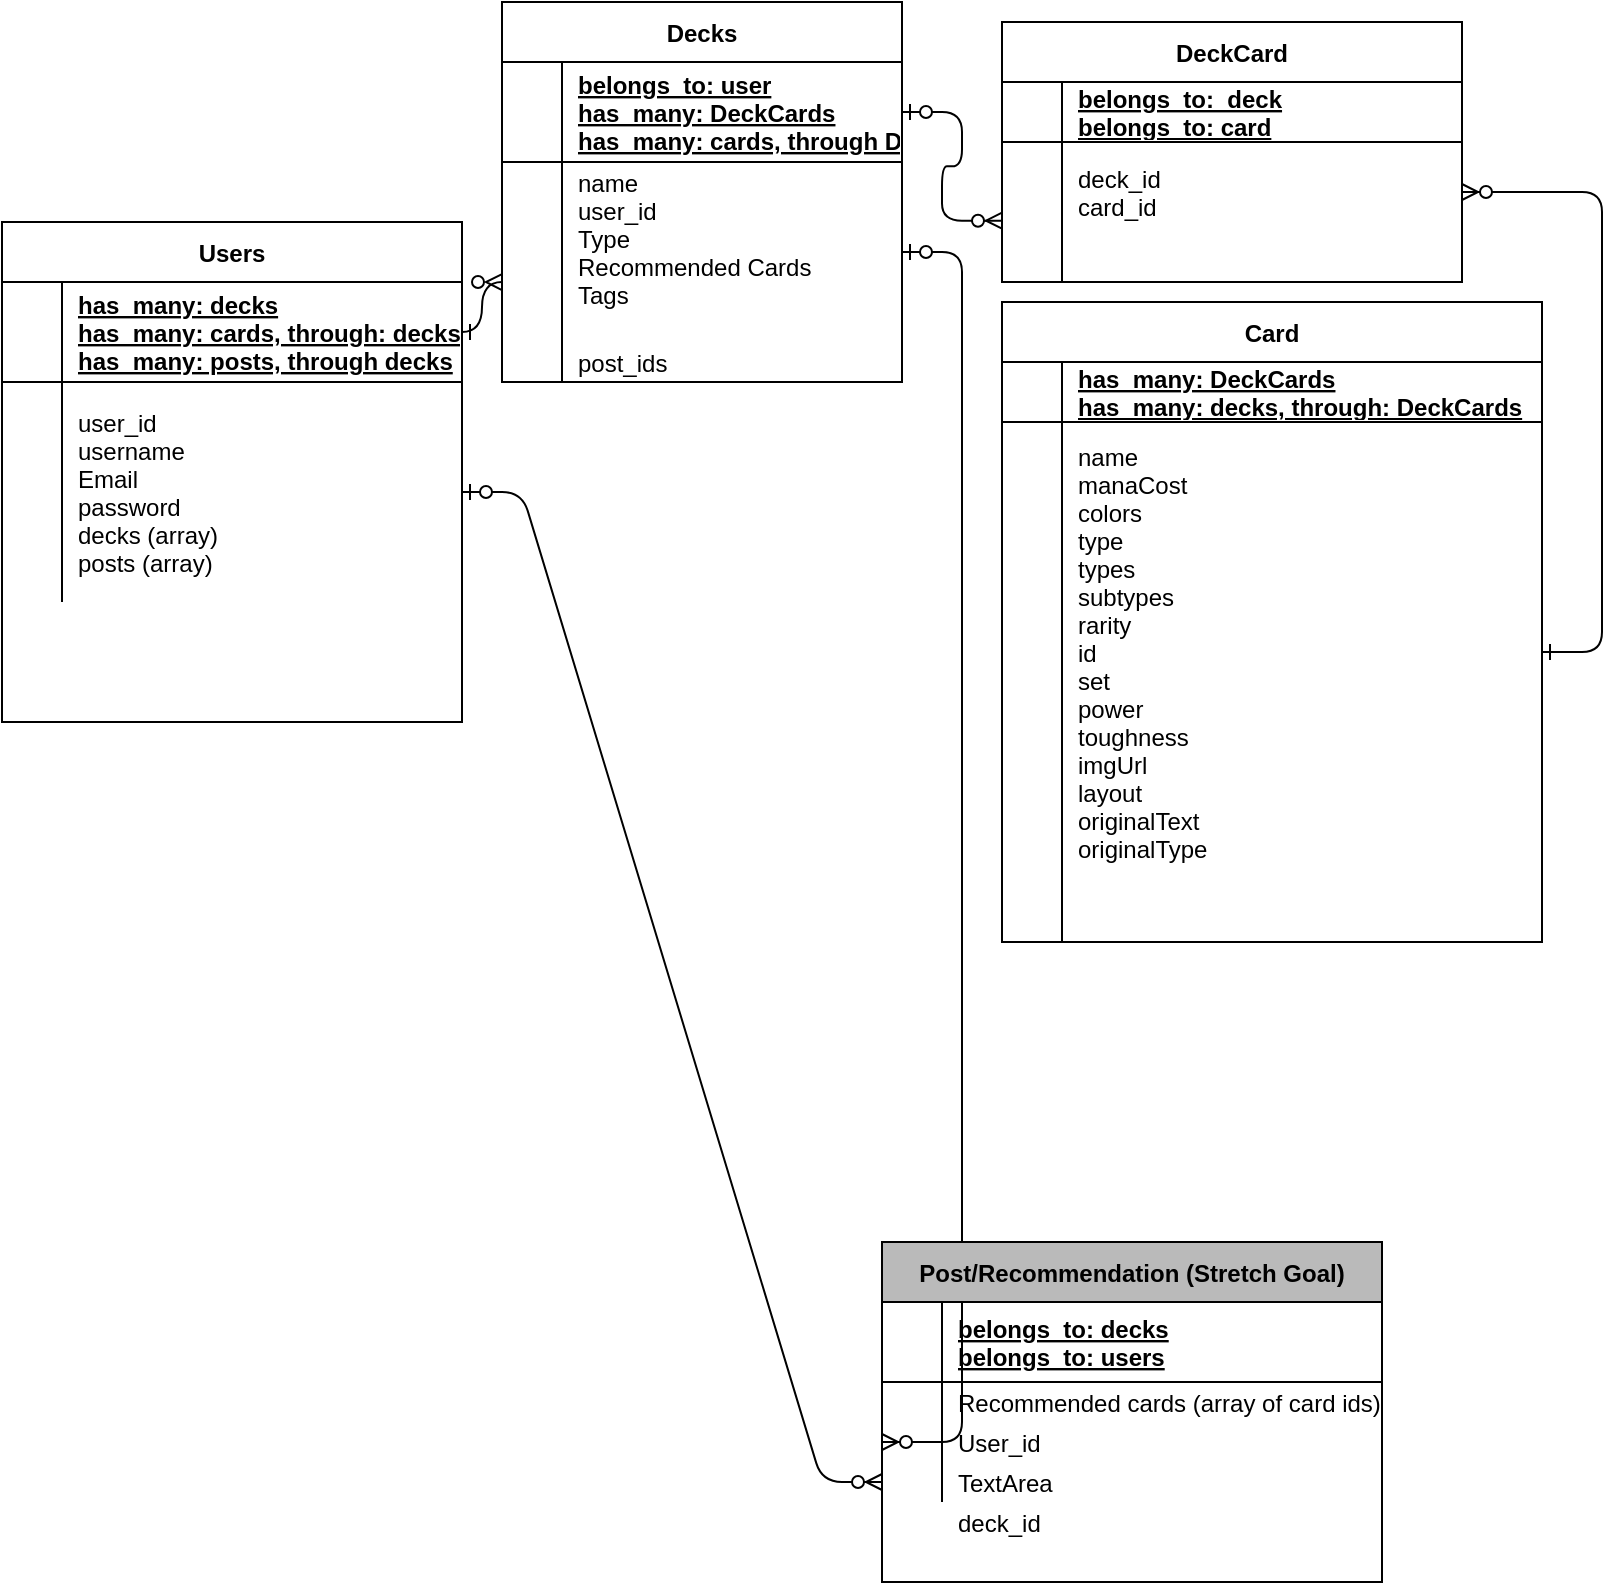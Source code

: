 <mxfile version="13.7.7" type="github"><diagram id="R2lEEEUBdFMjLlhIrx00" name="Page-1"><mxGraphModel dx="851" dy="535" grid="1" gridSize="10" guides="1" tooltips="1" connect="1" arrows="1" fold="1" page="1" pageScale="1" pageWidth="850" pageHeight="1100" math="0" shadow="0" extFonts="Permanent Marker^https://fonts.googleapis.com/css?family=Permanent+Marker"><root><mxCell id="0"/><mxCell id="1" parent="0"/><mxCell id="C-vyLk0tnHw3VtMMgP7b-1" value="" style="endArrow=ERzeroToMany;startArrow=ERone;endFill=1;startFill=0;entryX=0;entryY=0.667;entryDx=0;entryDy=0;entryPerimeter=0;sketch=0;edgeStyle=orthogonalEdgeStyle;curved=1;" parent="1" source="C-vyLk0tnHw3VtMMgP7b-24" target="C-vyLk0tnHw3VtMMgP7b-6" edge="1"><mxGeometry width="100" height="100" relative="1" as="geometry"><mxPoint x="340" y="720" as="sourcePoint"/><mxPoint x="440" y="620" as="targetPoint"/></mxGeometry></mxCell><mxCell id="Ug95TjXtAUkKXRJ6O7FD-9" value="" style="edgeStyle=entityRelationEdgeStyle;fontSize=12;html=1;endArrow=ERzeroToMany;startArrow=ERzeroToOne;strokeColor=#000000;entryX=0;entryY=0.5;entryDx=0;entryDy=0;" edge="1" parent="1" source="C-vyLk0tnHw3VtMMgP7b-6" target="Ug95TjXtAUkKXRJ6O7FD-56"><mxGeometry width="100" height="100" relative="1" as="geometry"><mxPoint x="541" y="130" as="sourcePoint"/><mxPoint x="550" y="320" as="targetPoint"/></mxGeometry></mxCell><mxCell id="C-vyLk0tnHw3VtMMgP7b-2" value="Decks" style="shape=table;startSize=30;container=1;collapsible=1;childLayout=tableLayout;fixedRows=1;rowLines=0;fontStyle=1;align=center;resizeLast=1;" parent="1" vertex="1"><mxGeometry x="260" y="60" width="200" height="190" as="geometry"/></mxCell><mxCell id="C-vyLk0tnHw3VtMMgP7b-3" value="" style="shape=partialRectangle;collapsible=0;dropTarget=0;pointerEvents=0;fillColor=none;points=[[0,0.5],[1,0.5]];portConstraint=eastwest;top=0;left=0;right=0;bottom=1;" parent="C-vyLk0tnHw3VtMMgP7b-2" vertex="1"><mxGeometry y="30" width="200" height="50" as="geometry"/></mxCell><mxCell id="C-vyLk0tnHw3VtMMgP7b-4" value="" style="shape=partialRectangle;overflow=hidden;connectable=0;fillColor=none;top=0;left=0;bottom=0;right=0;fontStyle=1;" parent="C-vyLk0tnHw3VtMMgP7b-3" vertex="1"><mxGeometry width="30" height="50" as="geometry"/></mxCell><mxCell id="C-vyLk0tnHw3VtMMgP7b-5" value="belongs_to: user&#10;has_many: DeckCards&#10;has_many: cards, through DeckCards" style="shape=partialRectangle;overflow=hidden;connectable=0;fillColor=none;top=0;left=0;bottom=0;right=0;align=left;spacingLeft=6;fontStyle=5;" parent="C-vyLk0tnHw3VtMMgP7b-3" vertex="1"><mxGeometry x="30" width="170" height="50" as="geometry"/></mxCell><mxCell id="C-vyLk0tnHw3VtMMgP7b-6" value="" style="shape=partialRectangle;collapsible=0;dropTarget=0;pointerEvents=0;fillColor=none;points=[[0,0.5],[1,0.5]];portConstraint=eastwest;top=0;left=0;right=0;bottom=0;" parent="C-vyLk0tnHw3VtMMgP7b-2" vertex="1"><mxGeometry y="80" width="200" height="90" as="geometry"/></mxCell><mxCell id="C-vyLk0tnHw3VtMMgP7b-7" value="" style="shape=partialRectangle;overflow=hidden;connectable=0;fillColor=none;top=0;left=0;bottom=0;right=0;" parent="C-vyLk0tnHw3VtMMgP7b-6" vertex="1"><mxGeometry width="30" height="90" as="geometry"/></mxCell><mxCell id="C-vyLk0tnHw3VtMMgP7b-8" value="name&#10;user_id&#10;Type&#10;Recommended Cards&#10;Tags&#10;" style="shape=partialRectangle;overflow=hidden;connectable=0;fillColor=none;top=0;left=0;bottom=0;right=0;align=left;spacingLeft=6;" parent="C-vyLk0tnHw3VtMMgP7b-6" vertex="1"><mxGeometry x="30" width="170" height="90" as="geometry"/></mxCell><mxCell id="C-vyLk0tnHw3VtMMgP7b-9" value="" style="shape=partialRectangle;collapsible=0;dropTarget=0;pointerEvents=0;fillColor=none;points=[[0,0.5],[1,0.5]];portConstraint=eastwest;top=0;left=0;right=0;bottom=0;" parent="C-vyLk0tnHw3VtMMgP7b-2" vertex="1"><mxGeometry y="170" width="200" height="20" as="geometry"/></mxCell><mxCell id="C-vyLk0tnHw3VtMMgP7b-10" value="" style="shape=partialRectangle;overflow=hidden;connectable=0;fillColor=none;top=0;left=0;bottom=0;right=0;" parent="C-vyLk0tnHw3VtMMgP7b-9" vertex="1"><mxGeometry width="30" height="20" as="geometry"/></mxCell><mxCell id="C-vyLk0tnHw3VtMMgP7b-11" value="post_ids" style="shape=partialRectangle;overflow=hidden;connectable=0;fillColor=none;top=0;left=0;bottom=0;right=0;align=left;spacingLeft=6;" parent="C-vyLk0tnHw3VtMMgP7b-9" vertex="1"><mxGeometry x="30" width="170" height="20" as="geometry"/></mxCell><mxCell id="Ug95TjXtAUkKXRJ6O7FD-70" value="DeckCard" style="shape=table;startSize=30;container=1;collapsible=1;childLayout=tableLayout;fixedRows=1;rowLines=0;fontStyle=1;align=center;resizeLast=1;" vertex="1" parent="1"><mxGeometry x="510" y="70" width="230" height="130" as="geometry"/></mxCell><mxCell id="Ug95TjXtAUkKXRJ6O7FD-71" value="" style="shape=partialRectangle;collapsible=0;dropTarget=0;pointerEvents=0;fillColor=none;points=[[0,0.5],[1,0.5]];portConstraint=eastwest;top=0;left=0;right=0;bottom=1;" vertex="1" parent="Ug95TjXtAUkKXRJ6O7FD-70"><mxGeometry y="30" width="230" height="30" as="geometry"/></mxCell><mxCell id="Ug95TjXtAUkKXRJ6O7FD-72" value="" style="shape=partialRectangle;overflow=hidden;connectable=0;fillColor=none;top=0;left=0;bottom=0;right=0;fontStyle=1;" vertex="1" parent="Ug95TjXtAUkKXRJ6O7FD-71"><mxGeometry width="30" height="30" as="geometry"/></mxCell><mxCell id="Ug95TjXtAUkKXRJ6O7FD-73" value="belongs_to:_deck&#10;belongs_to: card" style="shape=partialRectangle;overflow=hidden;connectable=0;fillColor=none;top=0;left=0;bottom=0;right=0;align=left;spacingLeft=6;fontStyle=5;" vertex="1" parent="Ug95TjXtAUkKXRJ6O7FD-71"><mxGeometry x="30" width="200" height="30" as="geometry"/></mxCell><mxCell id="Ug95TjXtAUkKXRJ6O7FD-74" value="" style="shape=partialRectangle;collapsible=0;dropTarget=0;pointerEvents=0;fillColor=none;points=[[0,0.5],[1,0.5]];portConstraint=eastwest;top=0;left=0;right=0;bottom=0;" vertex="1" parent="Ug95TjXtAUkKXRJ6O7FD-70"><mxGeometry y="60" width="230" height="50" as="geometry"/></mxCell><mxCell id="Ug95TjXtAUkKXRJ6O7FD-75" value="" style="shape=partialRectangle;overflow=hidden;connectable=0;fillColor=none;top=0;left=0;bottom=0;right=0;" vertex="1" parent="Ug95TjXtAUkKXRJ6O7FD-74"><mxGeometry width="30" height="50" as="geometry"/></mxCell><mxCell id="Ug95TjXtAUkKXRJ6O7FD-76" value="deck_id&#10;card_id" style="shape=partialRectangle;overflow=hidden;connectable=0;fillColor=none;top=0;left=0;bottom=0;right=0;align=left;spacingLeft=6;" vertex="1" parent="Ug95TjXtAUkKXRJ6O7FD-74"><mxGeometry x="30" width="200" height="50" as="geometry"/></mxCell><mxCell id="Ug95TjXtAUkKXRJ6O7FD-77" value="" style="shape=partialRectangle;collapsible=0;dropTarget=0;pointerEvents=0;fillColor=none;points=[[0,0.5],[1,0.5]];portConstraint=eastwest;top=0;left=0;right=0;bottom=0;" vertex="1" parent="Ug95TjXtAUkKXRJ6O7FD-70"><mxGeometry y="110" width="230" height="20" as="geometry"/></mxCell><mxCell id="Ug95TjXtAUkKXRJ6O7FD-78" value="" style="shape=partialRectangle;overflow=hidden;connectable=0;fillColor=none;top=0;left=0;bottom=0;right=0;" vertex="1" parent="Ug95TjXtAUkKXRJ6O7FD-77"><mxGeometry width="30" height="20" as="geometry"/></mxCell><mxCell id="Ug95TjXtAUkKXRJ6O7FD-79" value="" style="shape=partialRectangle;overflow=hidden;connectable=0;fillColor=none;top=0;left=0;bottom=0;right=0;align=left;spacingLeft=6;" vertex="1" parent="Ug95TjXtAUkKXRJ6O7FD-77"><mxGeometry x="30" width="200" height="20" as="geometry"/></mxCell><mxCell id="C-vyLk0tnHw3VtMMgP7b-13" value="Card" style="shape=table;startSize=30;container=1;collapsible=1;childLayout=tableLayout;fixedRows=1;rowLines=0;fontStyle=1;align=center;resizeLast=1;" parent="1" vertex="1"><mxGeometry x="510" y="210" width="270" height="320" as="geometry"/></mxCell><mxCell id="C-vyLk0tnHw3VtMMgP7b-14" value="" style="shape=partialRectangle;collapsible=0;dropTarget=0;pointerEvents=0;fillColor=none;points=[[0,0.5],[1,0.5]];portConstraint=eastwest;top=0;left=0;right=0;bottom=1;" parent="C-vyLk0tnHw3VtMMgP7b-13" vertex="1"><mxGeometry y="30" width="270" height="30" as="geometry"/></mxCell><mxCell id="C-vyLk0tnHw3VtMMgP7b-15" value="" style="shape=partialRectangle;overflow=hidden;connectable=0;fillColor=none;top=0;left=0;bottom=0;right=0;fontStyle=1;" parent="C-vyLk0tnHw3VtMMgP7b-14" vertex="1"><mxGeometry width="30" height="30" as="geometry"/></mxCell><mxCell id="C-vyLk0tnHw3VtMMgP7b-16" value="has_many: DeckCards&#10;has_many: decks, through: DeckCards" style="shape=partialRectangle;overflow=hidden;connectable=0;fillColor=none;top=0;left=0;bottom=0;right=0;align=left;spacingLeft=6;fontStyle=5;" parent="C-vyLk0tnHw3VtMMgP7b-14" vertex="1"><mxGeometry x="30" width="240" height="30" as="geometry"/></mxCell><mxCell id="C-vyLk0tnHw3VtMMgP7b-17" value="" style="shape=partialRectangle;collapsible=0;dropTarget=0;pointerEvents=0;fillColor=none;points=[[0,0.5],[1,0.5]];portConstraint=eastwest;top=0;left=0;right=0;bottom=0;" parent="C-vyLk0tnHw3VtMMgP7b-13" vertex="1"><mxGeometry y="60" width="270" height="230" as="geometry"/></mxCell><mxCell id="C-vyLk0tnHw3VtMMgP7b-18" value="" style="shape=partialRectangle;overflow=hidden;connectable=0;fillColor=none;top=0;left=0;bottom=0;right=0;" parent="C-vyLk0tnHw3VtMMgP7b-17" vertex="1"><mxGeometry width="30" height="230" as="geometry"/></mxCell><mxCell id="C-vyLk0tnHw3VtMMgP7b-19" value="name&#10;manaCost&#10;colors&#10;type&#10;types&#10;subtypes&#10;rarity&#10;id&#10;set&#10;power&#10;toughness&#10;imgUrl&#10;layout&#10;originalText&#10;originalType" style="shape=partialRectangle;overflow=hidden;connectable=0;fillColor=none;top=0;left=0;bottom=0;right=0;align=left;spacingLeft=6;" parent="C-vyLk0tnHw3VtMMgP7b-17" vertex="1"><mxGeometry x="30" width="240" height="230" as="geometry"/></mxCell><mxCell id="C-vyLk0tnHw3VtMMgP7b-20" value="" style="shape=partialRectangle;collapsible=0;dropTarget=0;pointerEvents=0;fillColor=none;points=[[0,0.5],[1,0.5]];portConstraint=eastwest;top=0;left=0;right=0;bottom=0;" parent="C-vyLk0tnHw3VtMMgP7b-13" vertex="1"><mxGeometry y="290" width="270" height="30" as="geometry"/></mxCell><mxCell id="C-vyLk0tnHw3VtMMgP7b-21" value="" style="shape=partialRectangle;overflow=hidden;connectable=0;fillColor=none;top=0;left=0;bottom=0;right=0;" parent="C-vyLk0tnHw3VtMMgP7b-20" vertex="1"><mxGeometry width="30" height="30" as="geometry"/></mxCell><mxCell id="C-vyLk0tnHw3VtMMgP7b-22" value="" style="shape=partialRectangle;overflow=hidden;connectable=0;fillColor=none;top=0;left=0;bottom=0;right=0;align=left;spacingLeft=6;" parent="C-vyLk0tnHw3VtMMgP7b-20" vertex="1"><mxGeometry x="30" width="240" height="30" as="geometry"/></mxCell><mxCell id="Ug95TjXtAUkKXRJ6O7FD-68" value="deck_id" style="shape=partialRectangle;connectable=0;fillColor=none;top=0;left=0;bottom=0;right=0;align=left;spacingLeft=6;overflow=hidden;" vertex="1" parent="1"><mxGeometry x="480" y="810" width="210" height="20" as="geometry"/></mxCell><mxCell id="C-vyLk0tnHw3VtMMgP7b-23" value="Users" style="shape=table;startSize=30;container=1;collapsible=1;childLayout=tableLayout;fixedRows=1;rowLines=0;fontStyle=1;align=center;resizeLast=1;" parent="1" vertex="1"><mxGeometry x="10" y="170" width="230" height="250" as="geometry"/></mxCell><mxCell id="C-vyLk0tnHw3VtMMgP7b-24" value="" style="shape=partialRectangle;collapsible=0;dropTarget=0;pointerEvents=0;fillColor=none;points=[[0,0.5],[1,0.5]];portConstraint=eastwest;top=0;left=0;right=0;bottom=1;" parent="C-vyLk0tnHw3VtMMgP7b-23" vertex="1"><mxGeometry y="30" width="230" height="50" as="geometry"/></mxCell><mxCell id="C-vyLk0tnHw3VtMMgP7b-25" value="" style="shape=partialRectangle;overflow=hidden;connectable=0;fillColor=none;top=0;left=0;bottom=0;right=0;fontStyle=1;" parent="C-vyLk0tnHw3VtMMgP7b-24" vertex="1"><mxGeometry width="30" height="50" as="geometry"/></mxCell><mxCell id="C-vyLk0tnHw3VtMMgP7b-26" value="has_many: decks&#10;has_many: cards, through: decks&#10;has_many: posts, through decks" style="shape=partialRectangle;overflow=hidden;connectable=0;fillColor=none;top=0;left=0;bottom=0;right=0;align=left;spacingLeft=6;fontStyle=5;" parent="C-vyLk0tnHw3VtMMgP7b-24" vertex="1"><mxGeometry x="30" width="200" height="50" as="geometry"/></mxCell><mxCell id="C-vyLk0tnHw3VtMMgP7b-27" value="" style="shape=partialRectangle;collapsible=0;dropTarget=0;pointerEvents=0;fillColor=none;points=[[0,0.5],[1,0.5]];portConstraint=eastwest;top=0;left=0;right=0;bottom=0;" parent="C-vyLk0tnHw3VtMMgP7b-23" vertex="1"><mxGeometry y="80" width="230" height="110" as="geometry"/></mxCell><mxCell id="C-vyLk0tnHw3VtMMgP7b-28" value="" style="shape=partialRectangle;overflow=hidden;connectable=0;fillColor=none;top=0;left=0;bottom=0;right=0;" parent="C-vyLk0tnHw3VtMMgP7b-27" vertex="1"><mxGeometry width="30" height="110" as="geometry"/></mxCell><mxCell id="C-vyLk0tnHw3VtMMgP7b-29" value="user_id&#10;username&#10;Email&#10;password&#10;decks (array)&#10;posts (array)" style="shape=partialRectangle;overflow=hidden;connectable=0;fillColor=none;top=0;left=0;bottom=0;right=0;align=left;spacingLeft=6;" parent="C-vyLk0tnHw3VtMMgP7b-27" vertex="1"><mxGeometry x="30" width="200" height="110" as="geometry"/></mxCell><mxCell id="Ug95TjXtAUkKXRJ6O7FD-80" value="" style="edgeStyle=entityRelationEdgeStyle;fontSize=12;html=1;endArrow=ERzeroToMany;startArrow=ERzeroToOne;strokeColor=#000000;entryX=0;entryY=0.5;entryDx=0;entryDy=0;" edge="1" parent="1" source="C-vyLk0tnHw3VtMMgP7b-27" target="Ug95TjXtAUkKXRJ6O7FD-59"><mxGeometry width="100" height="100" relative="1" as="geometry"><mxPoint x="450" y="205" as="sourcePoint"/><mxPoint x="590" y="500" as="targetPoint"/></mxGeometry></mxCell><mxCell id="Ug95TjXtAUkKXRJ6O7FD-81" value="" style="edgeStyle=entityRelationEdgeStyle;fontSize=12;html=1;endArrow=ERzeroToMany;startArrow=ERzeroToOne;strokeColor=#000000;entryX=0;entryY=0.787;entryDx=0;entryDy=0;entryPerimeter=0;exitX=1;exitY=0.5;exitDx=0;exitDy=0;" edge="1" parent="1" source="C-vyLk0tnHw3VtMMgP7b-3" target="Ug95TjXtAUkKXRJ6O7FD-74"><mxGeometry width="100" height="100" relative="1" as="geometry"><mxPoint x="520" y="90" as="sourcePoint"/><mxPoint x="580" y="405" as="targetPoint"/></mxGeometry></mxCell><mxCell id="C-vyLk0tnHw3VtMMgP7b-12" value="" style="edgeStyle=entityRelationEdgeStyle;endArrow=ERzeroToMany;startArrow=ERone;endFill=1;startFill=0;" parent="1" source="C-vyLk0tnHw3VtMMgP7b-17" target="Ug95TjXtAUkKXRJ6O7FD-74" edge="1"><mxGeometry width="100" height="100" relative="1" as="geometry"><mxPoint x="790" y="110" as="sourcePoint"/><mxPoint x="460" y="205" as="targetPoint"/></mxGeometry></mxCell><mxCell id="Ug95TjXtAUkKXRJ6O7FD-49" value="Post/Recommendation (Stretch Goal)" style="shape=table;startSize=30;container=1;collapsible=1;childLayout=tableLayout;fixedRows=1;rowLines=0;fontStyle=1;align=center;resizeLast=1;rounded=0;fillColor=#BABABA;" vertex="1" parent="1"><mxGeometry x="450" y="680" width="250" height="170" as="geometry"/></mxCell><mxCell id="Ug95TjXtAUkKXRJ6O7FD-50" value="" style="shape=partialRectangle;collapsible=0;dropTarget=0;pointerEvents=0;fillColor=none;top=0;left=0;bottom=1;right=0;points=[[0,0.5],[1,0.5]];portConstraint=eastwest;" vertex="1" parent="Ug95TjXtAUkKXRJ6O7FD-49"><mxGeometry y="30" width="250" height="40" as="geometry"/></mxCell><mxCell id="Ug95TjXtAUkKXRJ6O7FD-51" value="" style="shape=partialRectangle;connectable=0;fillColor=none;top=0;left=0;bottom=0;right=0;fontStyle=1;overflow=hidden;" vertex="1" parent="Ug95TjXtAUkKXRJ6O7FD-50"><mxGeometry width="30" height="40" as="geometry"/></mxCell><mxCell id="Ug95TjXtAUkKXRJ6O7FD-52" value="belongs_to: decks&#10;belongs_to: users" style="shape=partialRectangle;connectable=0;fillColor=none;top=0;left=0;bottom=0;right=0;align=left;spacingLeft=6;fontStyle=5;overflow=hidden;" vertex="1" parent="Ug95TjXtAUkKXRJ6O7FD-50"><mxGeometry x="30" width="220" height="40" as="geometry"/></mxCell><mxCell id="Ug95TjXtAUkKXRJ6O7FD-53" value="" style="shape=partialRectangle;collapsible=0;dropTarget=0;pointerEvents=0;fillColor=none;top=0;left=0;bottom=0;right=0;points=[[0,0.5],[1,0.5]];portConstraint=eastwest;" vertex="1" parent="Ug95TjXtAUkKXRJ6O7FD-49"><mxGeometry y="70" width="250" height="20" as="geometry"/></mxCell><mxCell id="Ug95TjXtAUkKXRJ6O7FD-54" value="" style="shape=partialRectangle;connectable=0;fillColor=none;top=0;left=0;bottom=0;right=0;editable=1;overflow=hidden;" vertex="1" parent="Ug95TjXtAUkKXRJ6O7FD-53"><mxGeometry width="30" height="20" as="geometry"/></mxCell><mxCell id="Ug95TjXtAUkKXRJ6O7FD-55" value="Recommended cards (array of card ids)" style="shape=partialRectangle;connectable=0;fillColor=none;top=0;left=0;bottom=0;right=0;align=left;spacingLeft=6;overflow=hidden;" vertex="1" parent="Ug95TjXtAUkKXRJ6O7FD-53"><mxGeometry x="30" width="220" height="20" as="geometry"/></mxCell><mxCell id="Ug95TjXtAUkKXRJ6O7FD-56" value="" style="shape=partialRectangle;collapsible=0;dropTarget=0;pointerEvents=0;fillColor=none;top=0;left=0;bottom=0;right=0;points=[[0,0.5],[1,0.5]];portConstraint=eastwest;" vertex="1" parent="Ug95TjXtAUkKXRJ6O7FD-49"><mxGeometry y="90" width="250" height="20" as="geometry"/></mxCell><mxCell id="Ug95TjXtAUkKXRJ6O7FD-57" value="" style="shape=partialRectangle;connectable=0;fillColor=none;top=0;left=0;bottom=0;right=0;editable=1;overflow=hidden;" vertex="1" parent="Ug95TjXtAUkKXRJ6O7FD-56"><mxGeometry width="30" height="20" as="geometry"/></mxCell><mxCell id="Ug95TjXtAUkKXRJ6O7FD-58" value="User_id" style="shape=partialRectangle;connectable=0;fillColor=none;top=0;left=0;bottom=0;right=0;align=left;spacingLeft=6;overflow=hidden;" vertex="1" parent="Ug95TjXtAUkKXRJ6O7FD-56"><mxGeometry x="30" width="220" height="20" as="geometry"/></mxCell><mxCell id="Ug95TjXtAUkKXRJ6O7FD-59" value="" style="shape=partialRectangle;collapsible=0;dropTarget=0;pointerEvents=0;fillColor=none;top=0;left=0;bottom=0;right=0;points=[[0,0.5],[1,0.5]];portConstraint=eastwest;" vertex="1" parent="Ug95TjXtAUkKXRJ6O7FD-49"><mxGeometry y="110" width="250" height="20" as="geometry"/></mxCell><mxCell id="Ug95TjXtAUkKXRJ6O7FD-60" value="" style="shape=partialRectangle;connectable=0;fillColor=none;top=0;left=0;bottom=0;right=0;editable=1;overflow=hidden;" vertex="1" parent="Ug95TjXtAUkKXRJ6O7FD-59"><mxGeometry width="30" height="20" as="geometry"/></mxCell><mxCell id="Ug95TjXtAUkKXRJ6O7FD-61" value="TextArea" style="shape=partialRectangle;connectable=0;fillColor=none;top=0;left=0;bottom=0;right=0;align=left;spacingLeft=6;overflow=hidden;" vertex="1" parent="Ug95TjXtAUkKXRJ6O7FD-59"><mxGeometry x="30" width="220" height="20" as="geometry"/></mxCell></root></mxGraphModel></diagram></mxfile>